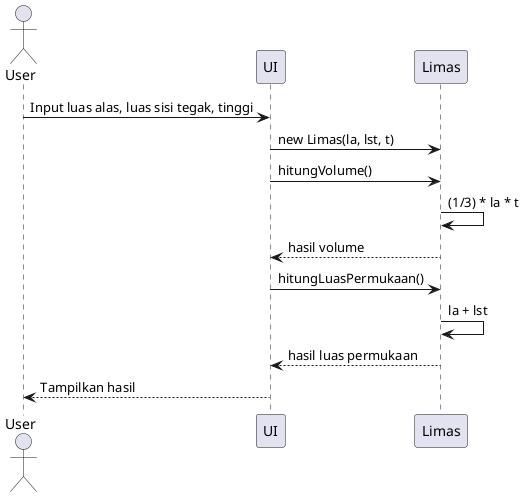 @startuml
actor User
participant UI
participant Limas

User -> UI: Input luas alas, luas sisi tegak, tinggi
UI -> Limas: new Limas(la, lst, t)
UI -> Limas: hitungVolume()
Limas -> Limas: (1/3) * la * t
Limas --> UI: hasil volume
UI -> Limas: hitungLuasPermukaan()
Limas -> Limas: la + lst
Limas --> UI: hasil luas permukaan
UI --> User: Tampilkan hasil
@enduml